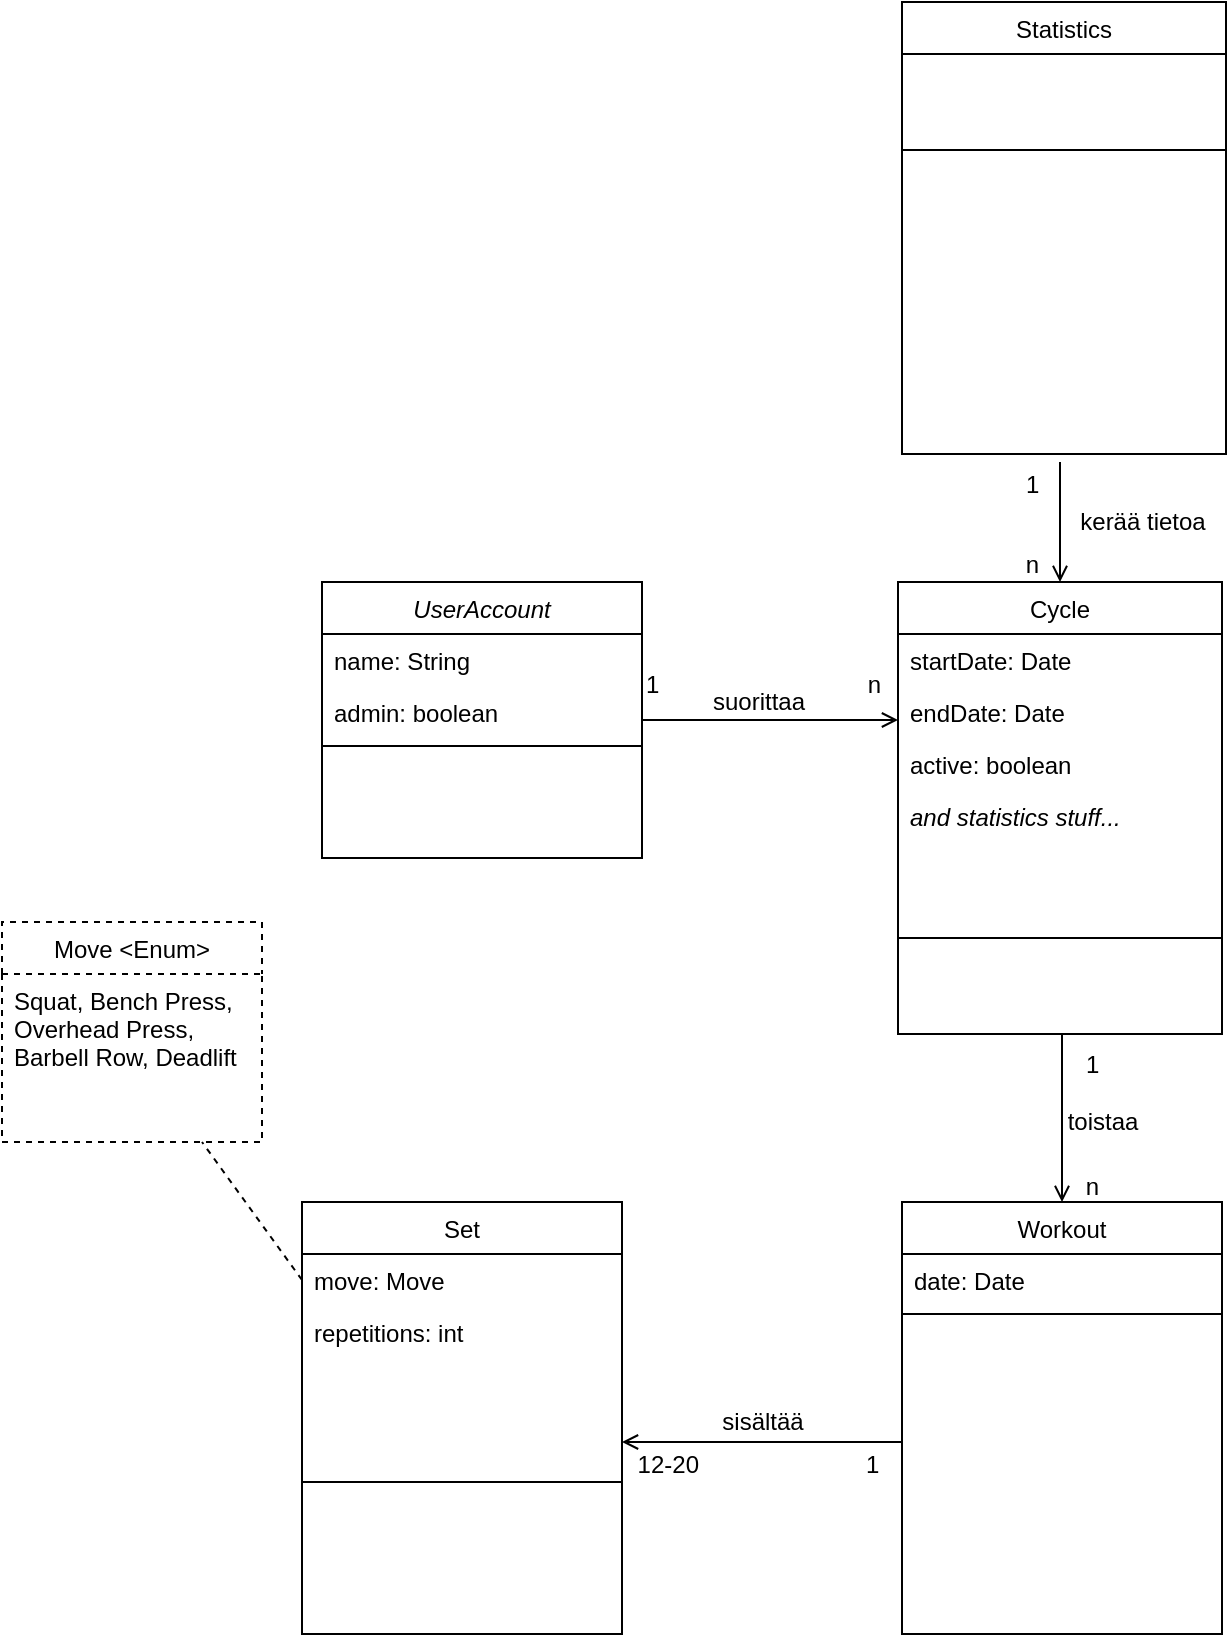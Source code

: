 <mxfile version="13.6.3" type="device"><diagram id="C5RBs43oDa-KdzZeNtuy" name="Page-1"><mxGraphModel dx="1061" dy="789" grid="1" gridSize="10" guides="1" tooltips="1" connect="1" arrows="1" fold="1" page="1" pageScale="1" pageWidth="827" pageHeight="1169" math="0" shadow="0"><root><mxCell id="WIyWlLk6GJQsqaUBKTNV-0"/><mxCell id="WIyWlLk6GJQsqaUBKTNV-1" parent="WIyWlLk6GJQsqaUBKTNV-0"/><mxCell id="zkfFHV4jXpPFQw0GAbJ--26" value="" style="endArrow=open;shadow=0;strokeWidth=1;rounded=0;endFill=1;edgeStyle=elbowEdgeStyle;elbow=vertical;" parent="WIyWlLk6GJQsqaUBKTNV-1" source="zkfFHV4jXpPFQw0GAbJ--0" target="zkfFHV4jXpPFQw0GAbJ--17" edge="1"><mxGeometry x="0.5" y="41" relative="1" as="geometry"><mxPoint x="370" y="362" as="sourcePoint"/><mxPoint x="530" y="362" as="targetPoint"/><mxPoint x="-40" y="32" as="offset"/></mxGeometry></mxCell><mxCell id="zkfFHV4jXpPFQw0GAbJ--27" value="1" style="resizable=0;align=left;verticalAlign=bottom;labelBackgroundColor=none;fontSize=12;" parent="zkfFHV4jXpPFQw0GAbJ--26" connectable="0" vertex="1"><mxGeometry x="-1" relative="1" as="geometry"><mxPoint y="-9" as="offset"/></mxGeometry></mxCell><mxCell id="zkfFHV4jXpPFQw0GAbJ--28" value="n" style="resizable=0;align=right;verticalAlign=bottom;labelBackgroundColor=none;fontSize=12;" parent="zkfFHV4jXpPFQw0GAbJ--26" connectable="0" vertex="1"><mxGeometry x="1" relative="1" as="geometry"><mxPoint x="-7" y="-9" as="offset"/></mxGeometry></mxCell><mxCell id="zkfFHV4jXpPFQw0GAbJ--29" value="suorittaa" style="text;html=1;resizable=0;points=[];;align=center;verticalAlign=middle;labelBackgroundColor=none;rounded=0;shadow=0;strokeWidth=1;fontSize=12;" parent="zkfFHV4jXpPFQw0GAbJ--26" vertex="1" connectable="0"><mxGeometry x="0.5" y="49" relative="1" as="geometry"><mxPoint x="-38" y="40" as="offset"/></mxGeometry></mxCell><mxCell id="hpGdKZVWSqNOP3DAX0YH-10" value="toistaa" style="text;html=1;resizable=0;points=[];;align=center;verticalAlign=middle;labelBackgroundColor=none;rounded=0;shadow=0;strokeWidth=1;fontSize=12;" vertex="1" connectable="0" parent="zkfFHV4jXpPFQw0GAbJ--26"><mxGeometry x="0.5" y="49" relative="1" as="geometry"><mxPoint x="134" y="250" as="offset"/></mxGeometry></mxCell><mxCell id="hpGdKZVWSqNOP3DAX0YH-17" value="sisältää" style="text;html=1;resizable=0;points=[];;align=center;verticalAlign=middle;labelBackgroundColor=none;rounded=0;shadow=0;strokeWidth=1;fontSize=12;" vertex="1" connectable="0" parent="zkfFHV4jXpPFQw0GAbJ--26"><mxGeometry x="0.5" y="49" relative="1" as="geometry"><mxPoint x="-36" y="400" as="offset"/></mxGeometry></mxCell><mxCell id="zkfFHV4jXpPFQw0GAbJ--0" value="UserAccount" style="swimlane;fontStyle=2;align=center;verticalAlign=top;childLayout=stackLayout;horizontal=1;startSize=26;horizontalStack=0;resizeParent=1;resizeLast=0;collapsible=1;marginBottom=0;rounded=0;shadow=0;strokeWidth=1;" parent="WIyWlLk6GJQsqaUBKTNV-1" vertex="1"><mxGeometry x="210" y="290" width="160" height="138" as="geometry"><mxRectangle x="230" y="140" width="160" height="26" as="alternateBounds"/></mxGeometry></mxCell><mxCell id="zkfFHV4jXpPFQw0GAbJ--1" value="name: String" style="text;align=left;verticalAlign=top;spacingLeft=4;spacingRight=4;overflow=hidden;rotatable=0;points=[[0,0.5],[1,0.5]];portConstraint=eastwest;" parent="zkfFHV4jXpPFQw0GAbJ--0" vertex="1"><mxGeometry y="26" width="160" height="26" as="geometry"/></mxCell><mxCell id="zkfFHV4jXpPFQw0GAbJ--2" value="admin: boolean" style="text;align=left;verticalAlign=top;spacingLeft=4;spacingRight=4;overflow=hidden;rotatable=0;points=[[0,0.5],[1,0.5]];portConstraint=eastwest;rounded=0;shadow=0;html=0;" parent="zkfFHV4jXpPFQw0GAbJ--0" vertex="1"><mxGeometry y="52" width="160" height="26" as="geometry"/></mxCell><mxCell id="zkfFHV4jXpPFQw0GAbJ--4" value="" style="line;html=1;strokeWidth=1;align=left;verticalAlign=middle;spacingTop=-1;spacingLeft=3;spacingRight=3;rotatable=0;labelPosition=right;points=[];portConstraint=eastwest;" parent="zkfFHV4jXpPFQw0GAbJ--0" vertex="1"><mxGeometry y="78" width="160" height="8" as="geometry"/></mxCell><mxCell id="zkfFHV4jXpPFQw0GAbJ--17" value="Cycle" style="swimlane;fontStyle=0;align=center;verticalAlign=top;childLayout=stackLayout;horizontal=1;startSize=26;horizontalStack=0;resizeParent=1;resizeLast=0;collapsible=1;marginBottom=0;rounded=0;shadow=0;strokeWidth=1;" parent="WIyWlLk6GJQsqaUBKTNV-1" vertex="1"><mxGeometry x="498" y="290" width="162" height="226" as="geometry"><mxRectangle x="550" y="140" width="160" height="26" as="alternateBounds"/></mxGeometry></mxCell><mxCell id="zkfFHV4jXpPFQw0GAbJ--18" value="startDate: Date" style="text;align=left;verticalAlign=top;spacingLeft=4;spacingRight=4;overflow=hidden;rotatable=0;points=[[0,0.5],[1,0.5]];portConstraint=eastwest;" parent="zkfFHV4jXpPFQw0GAbJ--17" vertex="1"><mxGeometry y="26" width="162" height="26" as="geometry"/></mxCell><mxCell id="zkfFHV4jXpPFQw0GAbJ--19" value="endDate: Date" style="text;align=left;verticalAlign=top;spacingLeft=4;spacingRight=4;overflow=hidden;rotatable=0;points=[[0,0.5],[1,0.5]];portConstraint=eastwest;rounded=0;shadow=0;html=0;" parent="zkfFHV4jXpPFQw0GAbJ--17" vertex="1"><mxGeometry y="52" width="162" height="26" as="geometry"/></mxCell><mxCell id="zkfFHV4jXpPFQw0GAbJ--20" value="active: boolean&#xa;&#xa;" style="text;align=left;verticalAlign=top;spacingLeft=4;spacingRight=4;overflow=hidden;rotatable=0;points=[[0,0.5],[1,0.5]];portConstraint=eastwest;rounded=0;shadow=0;html=0;" parent="zkfFHV4jXpPFQw0GAbJ--17" vertex="1"><mxGeometry y="78" width="162" height="26" as="geometry"/></mxCell><mxCell id="hpGdKZVWSqNOP3DAX0YH-5" value="and statistics stuff..." style="text;align=left;verticalAlign=top;spacingLeft=4;spacingRight=4;overflow=hidden;rotatable=0;points=[[0,0.5],[1,0.5]];portConstraint=eastwest;rounded=0;shadow=0;html=0;fontStyle=2" vertex="1" parent="zkfFHV4jXpPFQw0GAbJ--17"><mxGeometry y="104" width="162" height="26" as="geometry"/></mxCell><mxCell id="zkfFHV4jXpPFQw0GAbJ--23" value="" style="line;html=1;strokeWidth=1;align=left;verticalAlign=middle;spacingTop=-1;spacingLeft=3;spacingRight=3;rotatable=0;labelPosition=right;points=[];portConstraint=eastwest;" parent="zkfFHV4jXpPFQw0GAbJ--17" vertex="1"><mxGeometry y="130" width="162" height="96" as="geometry"/></mxCell><mxCell id="hpGdKZVWSqNOP3DAX0YH-0" value="Workout" style="swimlane;fontStyle=0;align=center;verticalAlign=top;childLayout=stackLayout;horizontal=1;startSize=26;horizontalStack=0;resizeParent=1;resizeLast=0;collapsible=1;marginBottom=0;rounded=0;shadow=0;strokeWidth=1;" vertex="1" parent="WIyWlLk6GJQsqaUBKTNV-1"><mxGeometry x="500" y="600" width="160" height="216" as="geometry"><mxRectangle x="550" y="140" width="160" height="26" as="alternateBounds"/></mxGeometry></mxCell><mxCell id="hpGdKZVWSqNOP3DAX0YH-1" value="date: Date" style="text;align=left;verticalAlign=top;spacingLeft=4;spacingRight=4;overflow=hidden;rotatable=0;points=[[0,0.5],[1,0.5]];portConstraint=eastwest;" vertex="1" parent="hpGdKZVWSqNOP3DAX0YH-0"><mxGeometry y="26" width="160" height="26" as="geometry"/></mxCell><mxCell id="hpGdKZVWSqNOP3DAX0YH-4" value="" style="line;html=1;strokeWidth=1;align=left;verticalAlign=middle;spacingTop=-1;spacingLeft=3;spacingRight=3;rotatable=0;labelPosition=right;points=[];portConstraint=eastwest;" vertex="1" parent="hpGdKZVWSqNOP3DAX0YH-0"><mxGeometry y="52" width="160" height="8" as="geometry"/></mxCell><mxCell id="hpGdKZVWSqNOP3DAX0YH-6" value="" style="endArrow=open;shadow=0;strokeWidth=1;rounded=0;endFill=1;edgeStyle=elbowEdgeStyle;elbow=vertical;" edge="1" parent="WIyWlLk6GJQsqaUBKTNV-1"><mxGeometry x="0.5" y="41" relative="1" as="geometry"><mxPoint x="580" y="516" as="sourcePoint"/><mxPoint x="580" y="600" as="targetPoint"/><mxPoint x="-40" y="32" as="offset"/></mxGeometry></mxCell><mxCell id="hpGdKZVWSqNOP3DAX0YH-7" value="1" style="resizable=0;align=left;verticalAlign=bottom;labelBackgroundColor=none;fontSize=12;" connectable="0" vertex="1" parent="hpGdKZVWSqNOP3DAX0YH-6"><mxGeometry x="-1" relative="1" as="geometry"><mxPoint x="10" y="24" as="offset"/></mxGeometry></mxCell><mxCell id="hpGdKZVWSqNOP3DAX0YH-8" value="n" style="resizable=0;align=right;verticalAlign=bottom;labelBackgroundColor=none;fontSize=12;" connectable="0" vertex="1" parent="hpGdKZVWSqNOP3DAX0YH-6"><mxGeometry x="1" relative="1" as="geometry"><mxPoint x="20" y="1" as="offset"/></mxGeometry></mxCell><mxCell id="hpGdKZVWSqNOP3DAX0YH-11" value="Set" style="swimlane;fontStyle=0;align=center;verticalAlign=top;childLayout=stackLayout;horizontal=1;startSize=26;horizontalStack=0;resizeParent=1;resizeLast=0;collapsible=1;marginBottom=0;rounded=0;shadow=0;strokeWidth=1;" vertex="1" parent="WIyWlLk6GJQsqaUBKTNV-1"><mxGeometry x="200" y="600" width="160" height="216" as="geometry"><mxRectangle x="550" y="140" width="160" height="26" as="alternateBounds"/></mxGeometry></mxCell><mxCell id="hpGdKZVWSqNOP3DAX0YH-36" value="move: Move" style="text;align=left;verticalAlign=top;spacingLeft=4;spacingRight=4;overflow=hidden;rotatable=0;points=[[0,0.5],[1,0.5]];portConstraint=eastwest;" vertex="1" parent="hpGdKZVWSqNOP3DAX0YH-11"><mxGeometry y="26" width="160" height="26" as="geometry"/></mxCell><mxCell id="hpGdKZVWSqNOP3DAX0YH-12" value="repetitions: int" style="text;align=left;verticalAlign=top;spacingLeft=4;spacingRight=4;overflow=hidden;rotatable=0;points=[[0,0.5],[1,0.5]];portConstraint=eastwest;" vertex="1" parent="hpGdKZVWSqNOP3DAX0YH-11"><mxGeometry y="52" width="160" height="84" as="geometry"/></mxCell><mxCell id="hpGdKZVWSqNOP3DAX0YH-13" value="" style="line;html=1;strokeWidth=1;align=left;verticalAlign=middle;spacingTop=-1;spacingLeft=3;spacingRight=3;rotatable=0;labelPosition=right;points=[];portConstraint=eastwest;" vertex="1" parent="hpGdKZVWSqNOP3DAX0YH-11"><mxGeometry y="136" width="160" height="8" as="geometry"/></mxCell><mxCell id="hpGdKZVWSqNOP3DAX0YH-14" value="" style="endArrow=open;shadow=0;strokeWidth=1;rounded=0;endFill=1;edgeStyle=elbowEdgeStyle;elbow=vertical;" edge="1" parent="WIyWlLk6GJQsqaUBKTNV-1"><mxGeometry x="0.5" y="41" relative="1" as="geometry"><mxPoint x="500" y="720" as="sourcePoint"/><mxPoint x="360" y="720" as="targetPoint"/><mxPoint x="-40" y="32" as="offset"/></mxGeometry></mxCell><mxCell id="hpGdKZVWSqNOP3DAX0YH-15" value="1" style="resizable=0;align=left;verticalAlign=bottom;labelBackgroundColor=none;fontSize=12;" connectable="0" vertex="1" parent="hpGdKZVWSqNOP3DAX0YH-14"><mxGeometry x="-1" relative="1" as="geometry"><mxPoint x="-20" y="20" as="offset"/></mxGeometry></mxCell><mxCell id="hpGdKZVWSqNOP3DAX0YH-16" value="12-20" style="resizable=0;align=right;verticalAlign=bottom;labelBackgroundColor=none;fontSize=12;" connectable="0" vertex="1" parent="hpGdKZVWSqNOP3DAX0YH-14"><mxGeometry x="1" relative="1" as="geometry"><mxPoint x="40" y="20" as="offset"/></mxGeometry></mxCell><mxCell id="hpGdKZVWSqNOP3DAX0YH-29" value="Move &lt;Enum&gt;" style="swimlane;fontStyle=0;align=center;verticalAlign=top;childLayout=stackLayout;horizontal=1;startSize=26;horizontalStack=0;resizeParent=1;resizeLast=0;collapsible=1;marginBottom=0;rounded=0;shadow=0;strokeWidth=1;dashed=1;" vertex="1" parent="WIyWlLk6GJQsqaUBKTNV-1"><mxGeometry x="50" y="460" width="130" height="110" as="geometry"><mxRectangle x="550" y="140" width="160" height="26" as="alternateBounds"/></mxGeometry></mxCell><mxCell id="hpGdKZVWSqNOP3DAX0YH-30" value="Squat, Bench Press,&#xa;Overhead Press,&#xa;Barbell Row, Deadlift" style="text;align=left;verticalAlign=top;spacingLeft=4;spacingRight=4;overflow=hidden;rotatable=0;points=[[0,0.5],[1,0.5]];portConstraint=eastwest;" vertex="1" parent="hpGdKZVWSqNOP3DAX0YH-29"><mxGeometry y="26" width="130" height="84" as="geometry"/></mxCell><mxCell id="hpGdKZVWSqNOP3DAX0YH-35" value="" style="endArrow=none;dashed=1;html=1;exitX=0;exitY=0.5;exitDx=0;exitDy=0;" edge="1" parent="WIyWlLk6GJQsqaUBKTNV-1" source="hpGdKZVWSqNOP3DAX0YH-36"><mxGeometry width="50" height="50" relative="1" as="geometry"><mxPoint x="100" y="620" as="sourcePoint"/><mxPoint x="150" y="570" as="targetPoint"/></mxGeometry></mxCell><mxCell id="hpGdKZVWSqNOP3DAX0YH-38" value="" style="endArrow=open;shadow=0;strokeWidth=1;rounded=0;endFill=1;edgeStyle=elbowEdgeStyle;elbow=vertical;entryX=0.5;entryY=0;entryDx=0;entryDy=0;" edge="1" parent="WIyWlLk6GJQsqaUBKTNV-1" target="zkfFHV4jXpPFQw0GAbJ--17"><mxGeometry x="0.5" y="41" relative="1" as="geometry"><mxPoint x="579" y="230" as="sourcePoint"/><mxPoint x="508" y="369" as="targetPoint"/><mxPoint x="-40" y="32" as="offset"/></mxGeometry></mxCell><mxCell id="hpGdKZVWSqNOP3DAX0YH-39" value="1" style="resizable=0;align=left;verticalAlign=bottom;labelBackgroundColor=none;fontSize=12;" connectable="0" vertex="1" parent="hpGdKZVWSqNOP3DAX0YH-38"><mxGeometry x="-1" relative="1" as="geometry"><mxPoint x="-19" y="20" as="offset"/></mxGeometry></mxCell><mxCell id="hpGdKZVWSqNOP3DAX0YH-40" value="n" style="resizable=0;align=right;verticalAlign=bottom;labelBackgroundColor=none;fontSize=12;" connectable="0" vertex="1" parent="hpGdKZVWSqNOP3DAX0YH-38"><mxGeometry x="1" relative="1" as="geometry"><mxPoint x="-9" as="offset"/></mxGeometry></mxCell><mxCell id="hpGdKZVWSqNOP3DAX0YH-41" value="kerää tietoa" style="text;html=1;resizable=0;points=[];;align=center;verticalAlign=middle;labelBackgroundColor=none;rounded=0;shadow=0;strokeWidth=1;fontSize=12;" vertex="1" connectable="0" parent="hpGdKZVWSqNOP3DAX0YH-38"><mxGeometry x="0.5" y="49" relative="1" as="geometry"><mxPoint x="-8" y="-15" as="offset"/></mxGeometry></mxCell><mxCell id="hpGdKZVWSqNOP3DAX0YH-18" value="Statistics" style="swimlane;fontStyle=0;align=center;verticalAlign=top;childLayout=stackLayout;horizontal=1;startSize=26;horizontalStack=0;resizeParent=1;resizeLast=0;collapsible=1;marginBottom=0;rounded=0;shadow=0;strokeWidth=1;" vertex="1" parent="WIyWlLk6GJQsqaUBKTNV-1"><mxGeometry x="500" width="162" height="226" as="geometry"><mxRectangle x="550" y="140" width="160" height="26" as="alternateBounds"/></mxGeometry></mxCell><mxCell id="hpGdKZVWSqNOP3DAX0YH-23" value="" style="line;html=1;strokeWidth=1;align=left;verticalAlign=middle;spacingTop=-1;spacingLeft=3;spacingRight=3;rotatable=0;labelPosition=right;points=[];portConstraint=eastwest;" vertex="1" parent="hpGdKZVWSqNOP3DAX0YH-18"><mxGeometry y="26" width="162" height="96" as="geometry"/></mxCell></root></mxGraphModel></diagram></mxfile>